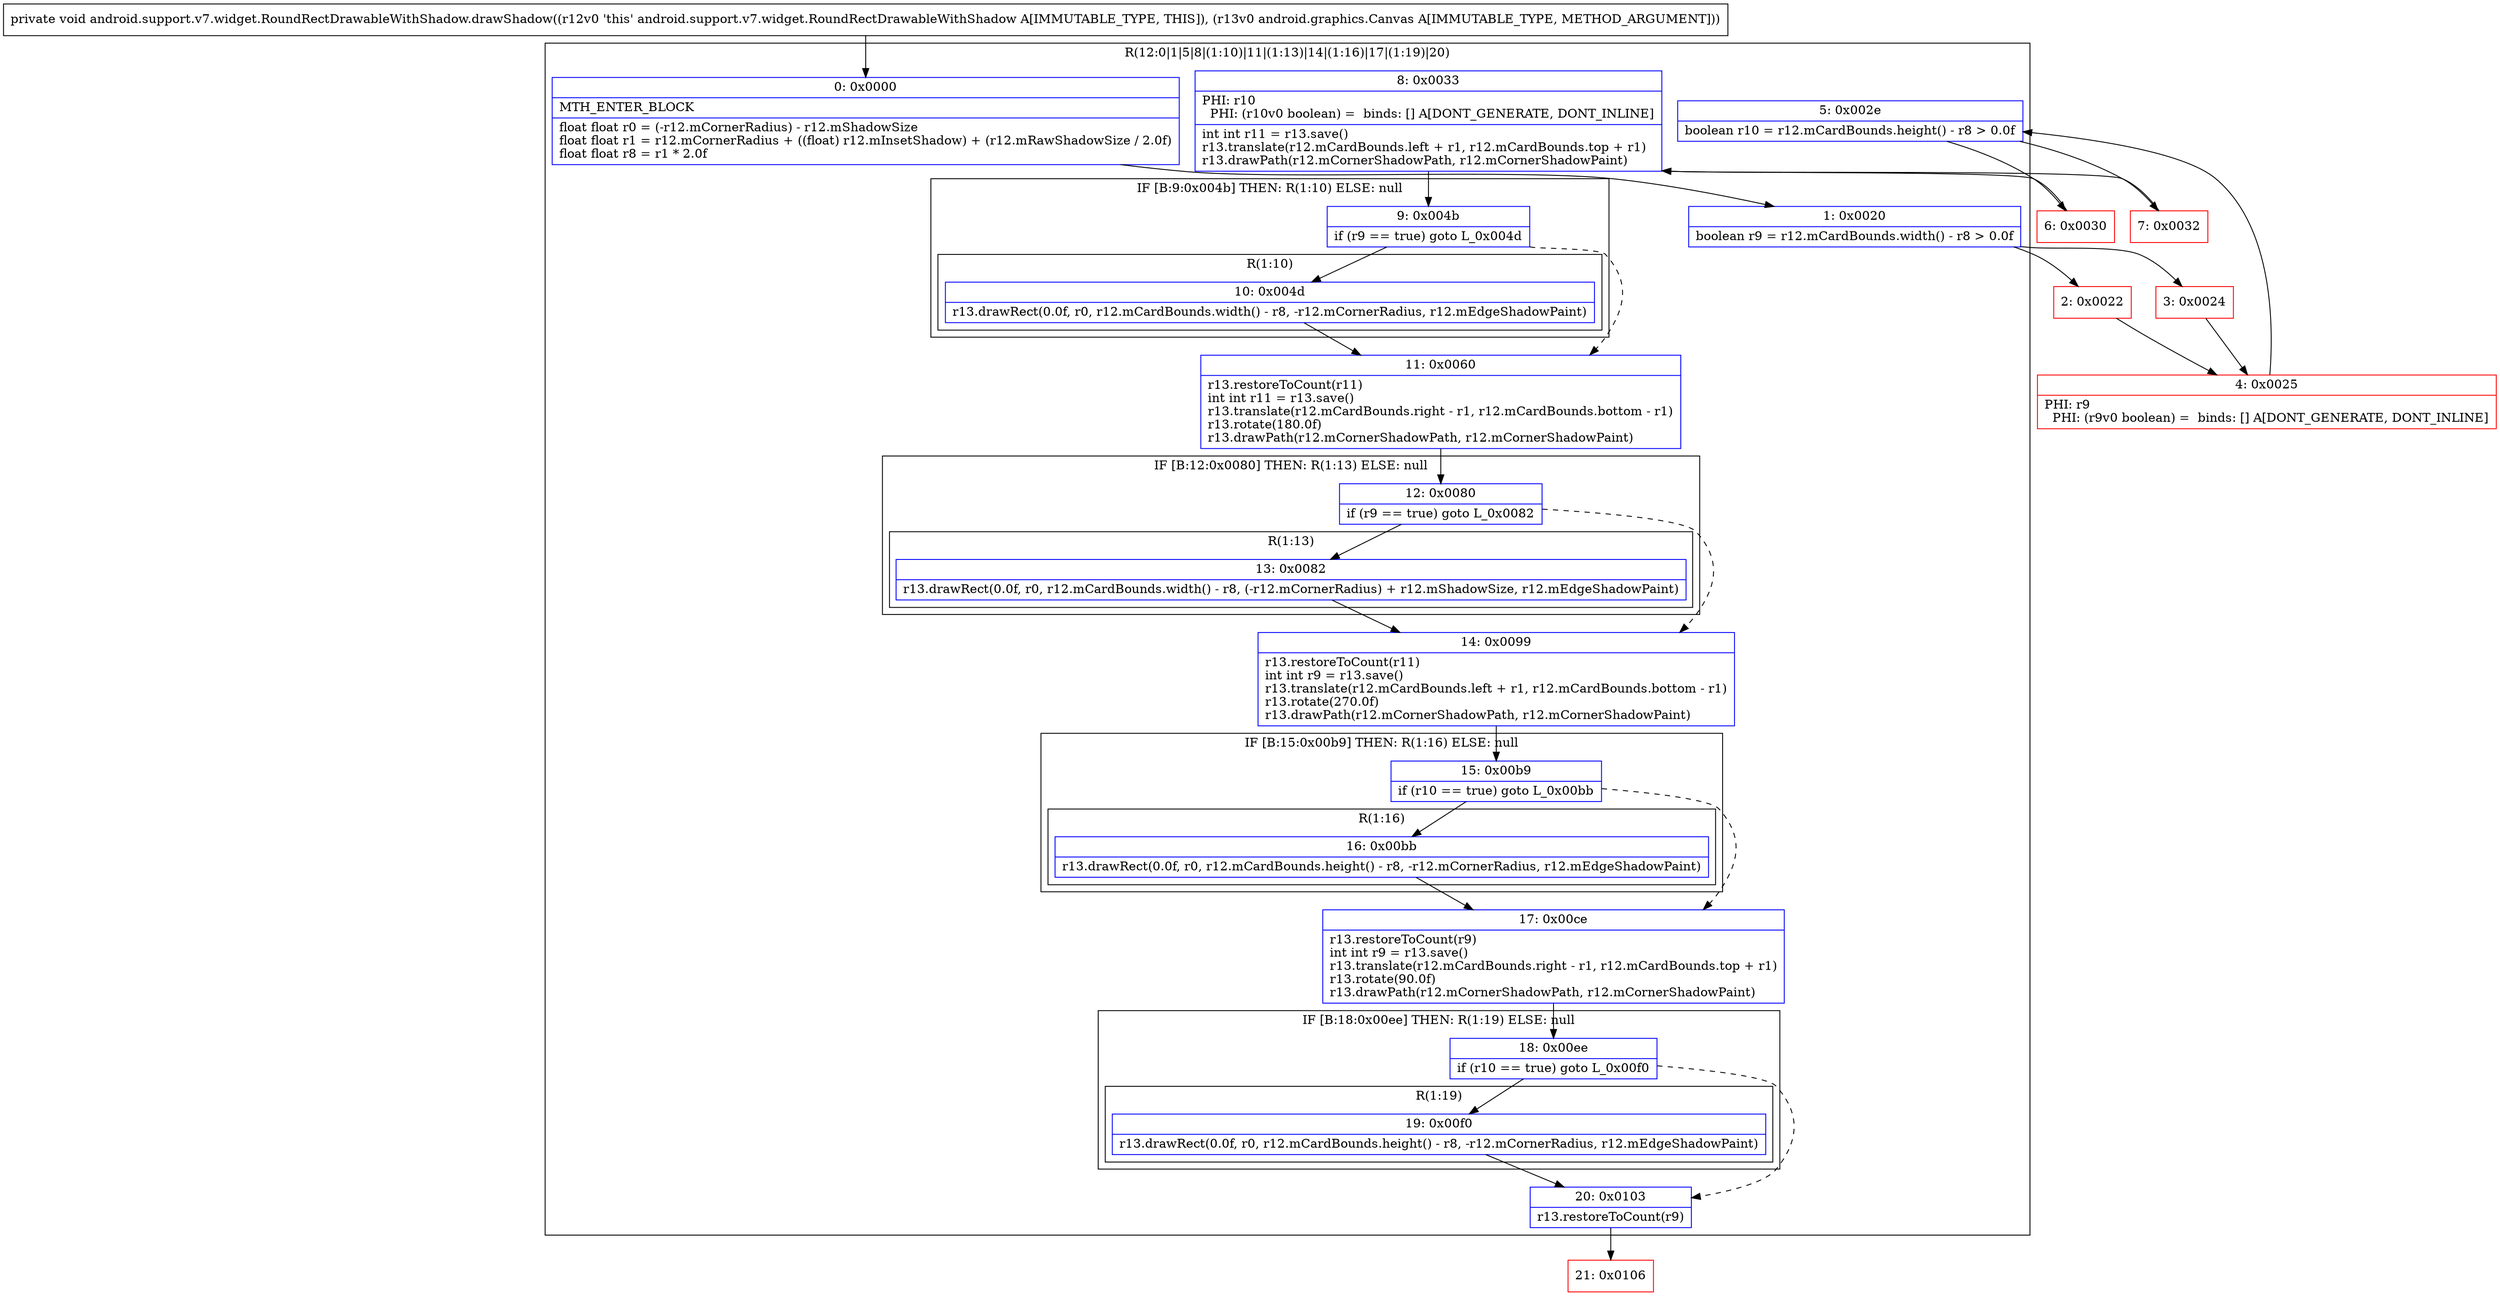 digraph "CFG forandroid.support.v7.widget.RoundRectDrawableWithShadow.drawShadow(Landroid\/graphics\/Canvas;)V" {
subgraph cluster_Region_1196669678 {
label = "R(12:0|1|5|8|(1:10)|11|(1:13)|14|(1:16)|17|(1:19)|20)";
node [shape=record,color=blue];
Node_0 [shape=record,label="{0\:\ 0x0000|MTH_ENTER_BLOCK\l|float float r0 = (\-r12.mCornerRadius) \- r12.mShadowSize\lfloat float r1 = r12.mCornerRadius + ((float) r12.mInsetShadow) + (r12.mRawShadowSize \/ 2.0f)\lfloat float r8 = r1 * 2.0f\l}"];
Node_1 [shape=record,label="{1\:\ 0x0020|boolean r9 = r12.mCardBounds.width() \- r8 \> 0.0f\l}"];
Node_5 [shape=record,label="{5\:\ 0x002e|boolean r10 = r12.mCardBounds.height() \- r8 \> 0.0f\l}"];
Node_8 [shape=record,label="{8\:\ 0x0033|PHI: r10 \l  PHI: (r10v0 boolean) =  binds: [] A[DONT_GENERATE, DONT_INLINE]\l|int int r11 = r13.save()\lr13.translate(r12.mCardBounds.left + r1, r12.mCardBounds.top + r1)\lr13.drawPath(r12.mCornerShadowPath, r12.mCornerShadowPaint)\l}"];
subgraph cluster_IfRegion_1351959009 {
label = "IF [B:9:0x004b] THEN: R(1:10) ELSE: null";
node [shape=record,color=blue];
Node_9 [shape=record,label="{9\:\ 0x004b|if (r9 == true) goto L_0x004d\l}"];
subgraph cluster_Region_1033788296 {
label = "R(1:10)";
node [shape=record,color=blue];
Node_10 [shape=record,label="{10\:\ 0x004d|r13.drawRect(0.0f, r0, r12.mCardBounds.width() \- r8, \-r12.mCornerRadius, r12.mEdgeShadowPaint)\l}"];
}
}
Node_11 [shape=record,label="{11\:\ 0x0060|r13.restoreToCount(r11)\lint int r11 = r13.save()\lr13.translate(r12.mCardBounds.right \- r1, r12.mCardBounds.bottom \- r1)\lr13.rotate(180.0f)\lr13.drawPath(r12.mCornerShadowPath, r12.mCornerShadowPaint)\l}"];
subgraph cluster_IfRegion_1045404791 {
label = "IF [B:12:0x0080] THEN: R(1:13) ELSE: null";
node [shape=record,color=blue];
Node_12 [shape=record,label="{12\:\ 0x0080|if (r9 == true) goto L_0x0082\l}"];
subgraph cluster_Region_820759543 {
label = "R(1:13)";
node [shape=record,color=blue];
Node_13 [shape=record,label="{13\:\ 0x0082|r13.drawRect(0.0f, r0, r12.mCardBounds.width() \- r8, (\-r12.mCornerRadius) + r12.mShadowSize, r12.mEdgeShadowPaint)\l}"];
}
}
Node_14 [shape=record,label="{14\:\ 0x0099|r13.restoreToCount(r11)\lint int r9 = r13.save()\lr13.translate(r12.mCardBounds.left + r1, r12.mCardBounds.bottom \- r1)\lr13.rotate(270.0f)\lr13.drawPath(r12.mCornerShadowPath, r12.mCornerShadowPaint)\l}"];
subgraph cluster_IfRegion_1226215558 {
label = "IF [B:15:0x00b9] THEN: R(1:16) ELSE: null";
node [shape=record,color=blue];
Node_15 [shape=record,label="{15\:\ 0x00b9|if (r10 == true) goto L_0x00bb\l}"];
subgraph cluster_Region_1170627853 {
label = "R(1:16)";
node [shape=record,color=blue];
Node_16 [shape=record,label="{16\:\ 0x00bb|r13.drawRect(0.0f, r0, r12.mCardBounds.height() \- r8, \-r12.mCornerRadius, r12.mEdgeShadowPaint)\l}"];
}
}
Node_17 [shape=record,label="{17\:\ 0x00ce|r13.restoreToCount(r9)\lint int r9 = r13.save()\lr13.translate(r12.mCardBounds.right \- r1, r12.mCardBounds.top + r1)\lr13.rotate(90.0f)\lr13.drawPath(r12.mCornerShadowPath, r12.mCornerShadowPaint)\l}"];
subgraph cluster_IfRegion_370007718 {
label = "IF [B:18:0x00ee] THEN: R(1:19) ELSE: null";
node [shape=record,color=blue];
Node_18 [shape=record,label="{18\:\ 0x00ee|if (r10 == true) goto L_0x00f0\l}"];
subgraph cluster_Region_521673617 {
label = "R(1:19)";
node [shape=record,color=blue];
Node_19 [shape=record,label="{19\:\ 0x00f0|r13.drawRect(0.0f, r0, r12.mCardBounds.height() \- r8, \-r12.mCornerRadius, r12.mEdgeShadowPaint)\l}"];
}
}
Node_20 [shape=record,label="{20\:\ 0x0103|r13.restoreToCount(r9)\l}"];
}
Node_2 [shape=record,color=red,label="{2\:\ 0x0022}"];
Node_3 [shape=record,color=red,label="{3\:\ 0x0024}"];
Node_4 [shape=record,color=red,label="{4\:\ 0x0025|PHI: r9 \l  PHI: (r9v0 boolean) =  binds: [] A[DONT_GENERATE, DONT_INLINE]\l}"];
Node_6 [shape=record,color=red,label="{6\:\ 0x0030}"];
Node_7 [shape=record,color=red,label="{7\:\ 0x0032}"];
Node_21 [shape=record,color=red,label="{21\:\ 0x0106}"];
MethodNode[shape=record,label="{private void android.support.v7.widget.RoundRectDrawableWithShadow.drawShadow((r12v0 'this' android.support.v7.widget.RoundRectDrawableWithShadow A[IMMUTABLE_TYPE, THIS]), (r13v0 android.graphics.Canvas A[IMMUTABLE_TYPE, METHOD_ARGUMENT])) }"];
MethodNode -> Node_0;
Node_0 -> Node_1;
Node_1 -> Node_2;
Node_1 -> Node_3;
Node_5 -> Node_6;
Node_5 -> Node_7;
Node_8 -> Node_9;
Node_9 -> Node_10;
Node_9 -> Node_11[style=dashed];
Node_10 -> Node_11;
Node_11 -> Node_12;
Node_12 -> Node_13;
Node_12 -> Node_14[style=dashed];
Node_13 -> Node_14;
Node_14 -> Node_15;
Node_15 -> Node_16;
Node_15 -> Node_17[style=dashed];
Node_16 -> Node_17;
Node_17 -> Node_18;
Node_18 -> Node_19;
Node_18 -> Node_20[style=dashed];
Node_19 -> Node_20;
Node_20 -> Node_21;
Node_2 -> Node_4;
Node_3 -> Node_4;
Node_4 -> Node_5;
Node_6 -> Node_8;
Node_7 -> Node_8;
}

